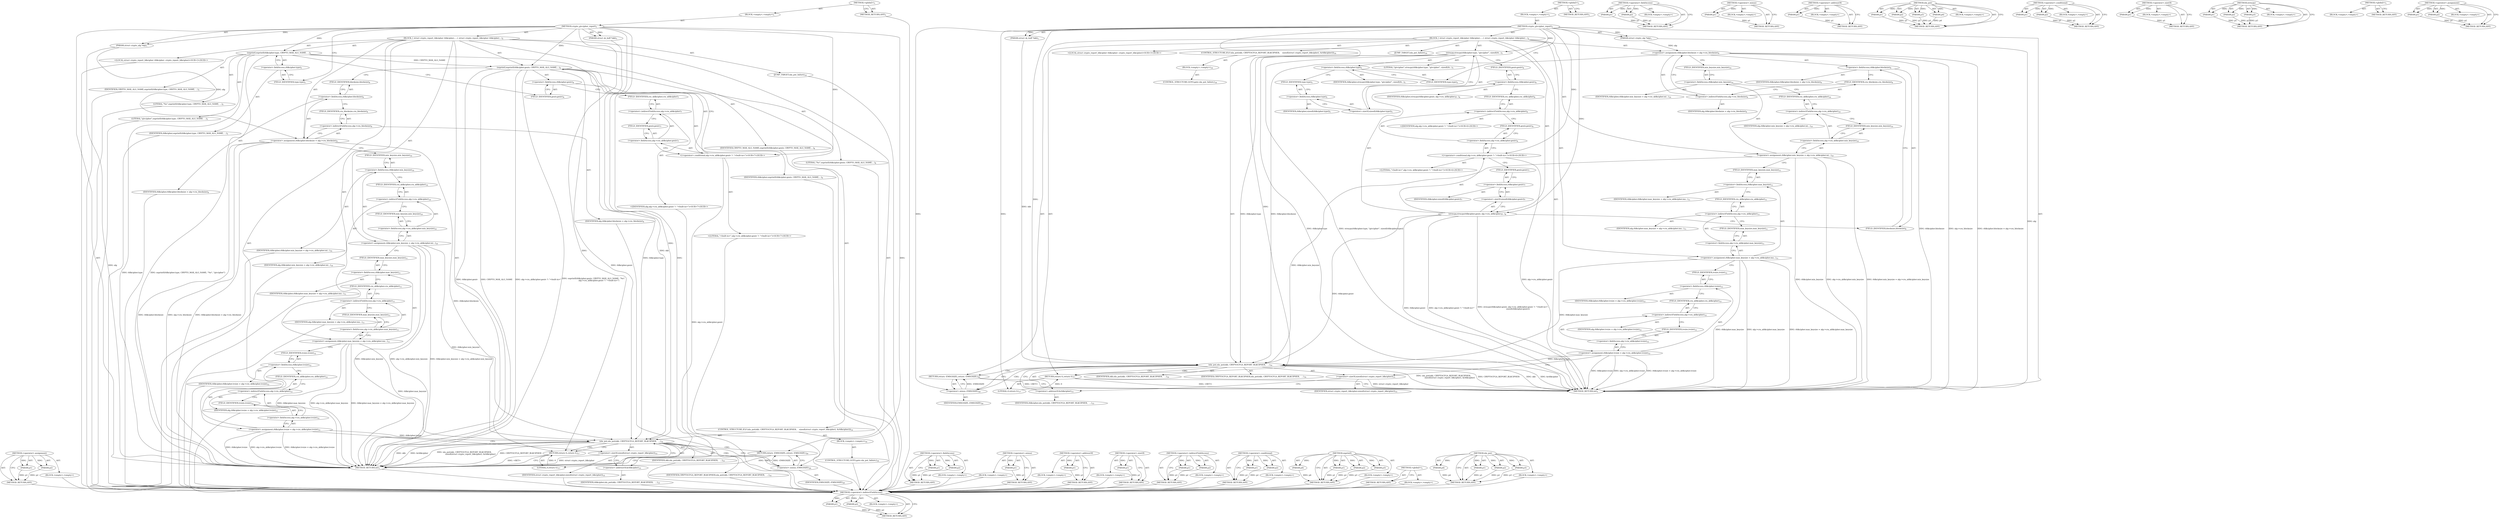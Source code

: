 digraph "&lt;operator&gt;.assignment" {
vulnerable_134 [label=<(METHOD,&lt;operator&gt;.assignment)>];
vulnerable_135 [label=<(PARAM,p1)>];
vulnerable_136 [label=<(PARAM,p2)>];
vulnerable_137 [label=<(BLOCK,&lt;empty&gt;,&lt;empty&gt;)>];
vulnerable_138 [label=<(METHOD_RETURN,ANY)>];
vulnerable_6 [label=<(METHOD,&lt;global&gt;)<SUB>1</SUB>>];
vulnerable_7 [label=<(BLOCK,&lt;empty&gt;,&lt;empty&gt;)<SUB>1</SUB>>];
vulnerable_8 [label=<(METHOD,crypto_givcipher_report)<SUB>1</SUB>>];
vulnerable_9 [label=<(PARAM,struct sk_buff *skb)<SUB>1</SUB>>];
vulnerable_10 [label=<(PARAM,struct crypto_alg *alg)<SUB>1</SUB>>];
vulnerable_11 [label=<(BLOCK,{
 	struct crypto_report_blkcipher rblkcipher;
...,{
 	struct crypto_report_blkcipher rblkcipher;
...)<SUB>2</SUB>>];
vulnerable_12 [label="<(LOCAL,struct crypto_report_blkcipher rblkcipher: crypto_report_blkcipher)<SUB>3</SUB>>"];
vulnerable_13 [label=<(snprintf,snprintf(rblkcipher.type, CRYPTO_MAX_ALG_NAME, ...)<SUB>5</SUB>>];
vulnerable_14 [label=<(&lt;operator&gt;.fieldAccess,rblkcipher.type)<SUB>5</SUB>>];
vulnerable_15 [label=<(IDENTIFIER,rblkcipher,snprintf(rblkcipher.type, CRYPTO_MAX_ALG_NAME, ...)<SUB>5</SUB>>];
vulnerable_16 [label=<(FIELD_IDENTIFIER,type,type)<SUB>5</SUB>>];
vulnerable_17 [label=<(IDENTIFIER,CRYPTO_MAX_ALG_NAME,snprintf(rblkcipher.type, CRYPTO_MAX_ALG_NAME, ...)<SUB>5</SUB>>];
vulnerable_18 [label=<(LITERAL,&quot;%s&quot;,snprintf(rblkcipher.type, CRYPTO_MAX_ALG_NAME, ...)<SUB>5</SUB>>];
vulnerable_19 [label=<(LITERAL,&quot;givcipher&quot;,snprintf(rblkcipher.type, CRYPTO_MAX_ALG_NAME, ...)<SUB>5</SUB>>];
vulnerable_20 [label=<(snprintf,snprintf(rblkcipher.geniv, CRYPTO_MAX_ALG_NAME,...)<SUB>6</SUB>>];
vulnerable_21 [label=<(&lt;operator&gt;.fieldAccess,rblkcipher.geniv)<SUB>6</SUB>>];
vulnerable_22 [label=<(IDENTIFIER,rblkcipher,snprintf(rblkcipher.geniv, CRYPTO_MAX_ALG_NAME,...)<SUB>6</SUB>>];
vulnerable_23 [label=<(FIELD_IDENTIFIER,geniv,geniv)<SUB>6</SUB>>];
vulnerable_24 [label=<(IDENTIFIER,CRYPTO_MAX_ALG_NAME,snprintf(rblkcipher.geniv, CRYPTO_MAX_ALG_NAME,...)<SUB>6</SUB>>];
vulnerable_25 [label=<(LITERAL,&quot;%s&quot;,snprintf(rblkcipher.geniv, CRYPTO_MAX_ALG_NAME,...)<SUB>6</SUB>>];
vulnerable_26 [label="<(&lt;operator&gt;.conditional,alg-&gt;cra_ablkcipher.geniv ?: &quot;&lt;built-in&gt;&quot;)<SUB>7</SUB>>"];
vulnerable_27 [label=<(&lt;operator&gt;.fieldAccess,alg-&gt;cra_ablkcipher.geniv)<SUB>7</SUB>>];
vulnerable_28 [label=<(&lt;operator&gt;.indirectFieldAccess,alg-&gt;cra_ablkcipher)<SUB>7</SUB>>];
vulnerable_29 [label="<(IDENTIFIER,alg,alg-&gt;cra_ablkcipher.geniv ?: &quot;&lt;built-in&gt;&quot;)<SUB>7</SUB>>"];
vulnerable_30 [label=<(FIELD_IDENTIFIER,cra_ablkcipher,cra_ablkcipher)<SUB>7</SUB>>];
vulnerable_31 [label=<(FIELD_IDENTIFIER,geniv,geniv)<SUB>7</SUB>>];
vulnerable_32 [label="<(LITERAL,&quot;&lt;built-in&gt;&quot;,alg-&gt;cra_ablkcipher.geniv ?: &quot;&lt;built-in&gt;&quot;)<SUB>7</SUB>>"];
vulnerable_33 [label=<(&lt;operator&gt;.assignment,rblkcipher.blocksize = alg-&gt;cra_blocksize)<SUB>9</SUB>>];
vulnerable_34 [label=<(&lt;operator&gt;.fieldAccess,rblkcipher.blocksize)<SUB>9</SUB>>];
vulnerable_35 [label=<(IDENTIFIER,rblkcipher,rblkcipher.blocksize = alg-&gt;cra_blocksize)<SUB>9</SUB>>];
vulnerable_36 [label=<(FIELD_IDENTIFIER,blocksize,blocksize)<SUB>9</SUB>>];
vulnerable_37 [label=<(&lt;operator&gt;.indirectFieldAccess,alg-&gt;cra_blocksize)<SUB>9</SUB>>];
vulnerable_38 [label=<(IDENTIFIER,alg,rblkcipher.blocksize = alg-&gt;cra_blocksize)<SUB>9</SUB>>];
vulnerable_39 [label=<(FIELD_IDENTIFIER,cra_blocksize,cra_blocksize)<SUB>9</SUB>>];
vulnerable_40 [label=<(&lt;operator&gt;.assignment,rblkcipher.min_keysize = alg-&gt;cra_ablkcipher.mi...)<SUB>10</SUB>>];
vulnerable_41 [label=<(&lt;operator&gt;.fieldAccess,rblkcipher.min_keysize)<SUB>10</SUB>>];
vulnerable_42 [label=<(IDENTIFIER,rblkcipher,rblkcipher.min_keysize = alg-&gt;cra_ablkcipher.mi...)<SUB>10</SUB>>];
vulnerable_43 [label=<(FIELD_IDENTIFIER,min_keysize,min_keysize)<SUB>10</SUB>>];
vulnerable_44 [label=<(&lt;operator&gt;.fieldAccess,alg-&gt;cra_ablkcipher.min_keysize)<SUB>10</SUB>>];
vulnerable_45 [label=<(&lt;operator&gt;.indirectFieldAccess,alg-&gt;cra_ablkcipher)<SUB>10</SUB>>];
vulnerable_46 [label=<(IDENTIFIER,alg,rblkcipher.min_keysize = alg-&gt;cra_ablkcipher.mi...)<SUB>10</SUB>>];
vulnerable_47 [label=<(FIELD_IDENTIFIER,cra_ablkcipher,cra_ablkcipher)<SUB>10</SUB>>];
vulnerable_48 [label=<(FIELD_IDENTIFIER,min_keysize,min_keysize)<SUB>10</SUB>>];
vulnerable_49 [label=<(&lt;operator&gt;.assignment,rblkcipher.max_keysize = alg-&gt;cra_ablkcipher.ma...)<SUB>11</SUB>>];
vulnerable_50 [label=<(&lt;operator&gt;.fieldAccess,rblkcipher.max_keysize)<SUB>11</SUB>>];
vulnerable_51 [label=<(IDENTIFIER,rblkcipher,rblkcipher.max_keysize = alg-&gt;cra_ablkcipher.ma...)<SUB>11</SUB>>];
vulnerable_52 [label=<(FIELD_IDENTIFIER,max_keysize,max_keysize)<SUB>11</SUB>>];
vulnerable_53 [label=<(&lt;operator&gt;.fieldAccess,alg-&gt;cra_ablkcipher.max_keysize)<SUB>11</SUB>>];
vulnerable_54 [label=<(&lt;operator&gt;.indirectFieldAccess,alg-&gt;cra_ablkcipher)<SUB>11</SUB>>];
vulnerable_55 [label=<(IDENTIFIER,alg,rblkcipher.max_keysize = alg-&gt;cra_ablkcipher.ma...)<SUB>11</SUB>>];
vulnerable_56 [label=<(FIELD_IDENTIFIER,cra_ablkcipher,cra_ablkcipher)<SUB>11</SUB>>];
vulnerable_57 [label=<(FIELD_IDENTIFIER,max_keysize,max_keysize)<SUB>11</SUB>>];
vulnerable_58 [label=<(&lt;operator&gt;.assignment,rblkcipher.ivsize = alg-&gt;cra_ablkcipher.ivsize)<SUB>12</SUB>>];
vulnerable_59 [label=<(&lt;operator&gt;.fieldAccess,rblkcipher.ivsize)<SUB>12</SUB>>];
vulnerable_60 [label=<(IDENTIFIER,rblkcipher,rblkcipher.ivsize = alg-&gt;cra_ablkcipher.ivsize)<SUB>12</SUB>>];
vulnerable_61 [label=<(FIELD_IDENTIFIER,ivsize,ivsize)<SUB>12</SUB>>];
vulnerable_62 [label=<(&lt;operator&gt;.fieldAccess,alg-&gt;cra_ablkcipher.ivsize)<SUB>12</SUB>>];
vulnerable_63 [label=<(&lt;operator&gt;.indirectFieldAccess,alg-&gt;cra_ablkcipher)<SUB>12</SUB>>];
vulnerable_64 [label=<(IDENTIFIER,alg,rblkcipher.ivsize = alg-&gt;cra_ablkcipher.ivsize)<SUB>12</SUB>>];
vulnerable_65 [label=<(FIELD_IDENTIFIER,cra_ablkcipher,cra_ablkcipher)<SUB>12</SUB>>];
vulnerable_66 [label=<(FIELD_IDENTIFIER,ivsize,ivsize)<SUB>12</SUB>>];
vulnerable_67 [label=<(CONTROL_STRUCTURE,IF,if (nla_put(skb, CRYPTOCFGA_REPORT_BLKCIPHER,
		    sizeof(struct crypto_report_blkcipher), &amp;rblkcipher)))<SUB>14</SUB>>];
vulnerable_68 [label=<(nla_put,nla_put(skb, CRYPTOCFGA_REPORT_BLKCIPHER,
		   ...)<SUB>14</SUB>>];
vulnerable_69 [label=<(IDENTIFIER,skb,nla_put(skb, CRYPTOCFGA_REPORT_BLKCIPHER,
		   ...)<SUB>14</SUB>>];
vulnerable_70 [label=<(IDENTIFIER,CRYPTOCFGA_REPORT_BLKCIPHER,nla_put(skb, CRYPTOCFGA_REPORT_BLKCIPHER,
		   ...)<SUB>14</SUB>>];
vulnerable_71 [label=<(&lt;operator&gt;.sizeOf,sizeof(struct crypto_report_blkcipher))<SUB>15</SUB>>];
vulnerable_72 [label=<(IDENTIFIER,struct crypto_report_blkcipher,sizeof(struct crypto_report_blkcipher))<SUB>15</SUB>>];
vulnerable_73 [label=<(&lt;operator&gt;.addressOf,&amp;rblkcipher)<SUB>15</SUB>>];
vulnerable_74 [label=<(IDENTIFIER,rblkcipher,nla_put(skb, CRYPTOCFGA_REPORT_BLKCIPHER,
		   ...)<SUB>15</SUB>>];
vulnerable_75 [label=<(BLOCK,&lt;empty&gt;,&lt;empty&gt;)<SUB>16</SUB>>];
vulnerable_76 [label=<(CONTROL_STRUCTURE,GOTO,goto nla_put_failure;)<SUB>16</SUB>>];
vulnerable_77 [label=<(RETURN,return 0;,return 0;)<SUB>17</SUB>>];
vulnerable_78 [label=<(LITERAL,0,return 0;)<SUB>17</SUB>>];
vulnerable_79 [label=<(JUMP_TARGET,nla_put_failure)<SUB>19</SUB>>];
vulnerable_80 [label=<(RETURN,return -EMSGSIZE;,return -EMSGSIZE;)<SUB>20</SUB>>];
vulnerable_81 [label=<(&lt;operator&gt;.minus,-EMSGSIZE)<SUB>20</SUB>>];
vulnerable_82 [label=<(IDENTIFIER,EMSGSIZE,-EMSGSIZE)<SUB>20</SUB>>];
vulnerable_83 [label=<(METHOD_RETURN,int)<SUB>1</SUB>>];
vulnerable_85 [label=<(METHOD_RETURN,ANY)<SUB>1</SUB>>];
vulnerable_119 [label=<(METHOD,&lt;operator&gt;.fieldAccess)>];
vulnerable_120 [label=<(PARAM,p1)>];
vulnerable_121 [label=<(PARAM,p2)>];
vulnerable_122 [label=<(BLOCK,&lt;empty&gt;,&lt;empty&gt;)>];
vulnerable_123 [label=<(METHOD_RETURN,ANY)>];
vulnerable_154 [label=<(METHOD,&lt;operator&gt;.minus)>];
vulnerable_155 [label=<(PARAM,p1)>];
vulnerable_156 [label=<(BLOCK,&lt;empty&gt;,&lt;empty&gt;)>];
vulnerable_157 [label=<(METHOD_RETURN,ANY)>];
vulnerable_150 [label=<(METHOD,&lt;operator&gt;.addressOf)>];
vulnerable_151 [label=<(PARAM,p1)>];
vulnerable_152 [label=<(BLOCK,&lt;empty&gt;,&lt;empty&gt;)>];
vulnerable_153 [label=<(METHOD_RETURN,ANY)>];
vulnerable_146 [label=<(METHOD,&lt;operator&gt;.sizeOf)>];
vulnerable_147 [label=<(PARAM,p1)>];
vulnerable_148 [label=<(BLOCK,&lt;empty&gt;,&lt;empty&gt;)>];
vulnerable_149 [label=<(METHOD_RETURN,ANY)>];
vulnerable_129 [label=<(METHOD,&lt;operator&gt;.indirectFieldAccess)>];
vulnerable_130 [label=<(PARAM,p1)>];
vulnerable_131 [label=<(PARAM,p2)>];
vulnerable_132 [label=<(BLOCK,&lt;empty&gt;,&lt;empty&gt;)>];
vulnerable_133 [label=<(METHOD_RETURN,ANY)>];
vulnerable_124 [label=<(METHOD,&lt;operator&gt;.conditional)>];
vulnerable_125 [label=<(PARAM,p1)>];
vulnerable_126 [label=<(PARAM,p2)>];
vulnerable_127 [label=<(BLOCK,&lt;empty&gt;,&lt;empty&gt;)>];
vulnerable_128 [label=<(METHOD_RETURN,ANY)>];
vulnerable_112 [label=<(METHOD,snprintf)>];
vulnerable_113 [label=<(PARAM,p1)>];
vulnerable_114 [label=<(PARAM,p2)>];
vulnerable_115 [label=<(PARAM,p3)>];
vulnerable_116 [label=<(PARAM,p4)>];
vulnerable_117 [label=<(BLOCK,&lt;empty&gt;,&lt;empty&gt;)>];
vulnerable_118 [label=<(METHOD_RETURN,ANY)>];
vulnerable_106 [label=<(METHOD,&lt;global&gt;)<SUB>1</SUB>>];
vulnerable_107 [label=<(BLOCK,&lt;empty&gt;,&lt;empty&gt;)>];
vulnerable_108 [label=<(METHOD_RETURN,ANY)>];
vulnerable_139 [label=<(METHOD,nla_put)>];
vulnerable_140 [label=<(PARAM,p1)>];
vulnerable_141 [label=<(PARAM,p2)>];
vulnerable_142 [label=<(PARAM,p3)>];
vulnerable_143 [label=<(PARAM,p4)>];
vulnerable_144 [label=<(BLOCK,&lt;empty&gt;,&lt;empty&gt;)>];
vulnerable_145 [label=<(METHOD_RETURN,ANY)>];
fixed_134 [label=<(METHOD,&lt;operator&gt;.indirectFieldAccess)>];
fixed_135 [label=<(PARAM,p1)>];
fixed_136 [label=<(PARAM,p2)>];
fixed_137 [label=<(BLOCK,&lt;empty&gt;,&lt;empty&gt;)>];
fixed_138 [label=<(METHOD_RETURN,ANY)>];
fixed_6 [label=<(METHOD,&lt;global&gt;)<SUB>1</SUB>>];
fixed_7 [label=<(BLOCK,&lt;empty&gt;,&lt;empty&gt;)<SUB>1</SUB>>];
fixed_8 [label=<(METHOD,crypto_givcipher_report)<SUB>1</SUB>>];
fixed_9 [label=<(PARAM,struct sk_buff *skb)<SUB>1</SUB>>];
fixed_10 [label=<(PARAM,struct crypto_alg *alg)<SUB>1</SUB>>];
fixed_11 [label=<(BLOCK,{
 	struct crypto_report_blkcipher rblkcipher;
...,{
 	struct crypto_report_blkcipher rblkcipher;
...)<SUB>2</SUB>>];
fixed_12 [label="<(LOCAL,struct crypto_report_blkcipher rblkcipher: crypto_report_blkcipher)<SUB>3</SUB>>"];
fixed_13 [label=<(strncpy,strncpy(rblkcipher.type, &quot;givcipher&quot;, sizeof(rb...)<SUB>5</SUB>>];
fixed_14 [label=<(&lt;operator&gt;.fieldAccess,rblkcipher.type)<SUB>5</SUB>>];
fixed_15 [label=<(IDENTIFIER,rblkcipher,strncpy(rblkcipher.type, &quot;givcipher&quot;, sizeof(rb...)<SUB>5</SUB>>];
fixed_16 [label=<(FIELD_IDENTIFIER,type,type)<SUB>5</SUB>>];
fixed_17 [label=<(LITERAL,&quot;givcipher&quot;,strncpy(rblkcipher.type, &quot;givcipher&quot;, sizeof(rb...)<SUB>5</SUB>>];
fixed_18 [label=<(&lt;operator&gt;.sizeOf,sizeof(rblkcipher.type))<SUB>5</SUB>>];
fixed_19 [label=<(&lt;operator&gt;.fieldAccess,rblkcipher.type)<SUB>5</SUB>>];
fixed_20 [label=<(IDENTIFIER,rblkcipher,sizeof(rblkcipher.type))<SUB>5</SUB>>];
fixed_21 [label=<(FIELD_IDENTIFIER,type,type)<SUB>5</SUB>>];
fixed_22 [label=<(strncpy,strncpy(rblkcipher.geniv, alg-&gt;cra_ablkcipher.g...)<SUB>6</SUB>>];
fixed_23 [label=<(&lt;operator&gt;.fieldAccess,rblkcipher.geniv)<SUB>6</SUB>>];
fixed_24 [label=<(IDENTIFIER,rblkcipher,strncpy(rblkcipher.geniv, alg-&gt;cra_ablkcipher.g...)<SUB>6</SUB>>];
fixed_25 [label=<(FIELD_IDENTIFIER,geniv,geniv)<SUB>6</SUB>>];
fixed_26 [label="<(&lt;operator&gt;.conditional,alg-&gt;cra_ablkcipher.geniv ?: &quot;&lt;built-in&gt;&quot;)<SUB>6</SUB>>"];
fixed_27 [label=<(&lt;operator&gt;.fieldAccess,alg-&gt;cra_ablkcipher.geniv)<SUB>6</SUB>>];
fixed_28 [label=<(&lt;operator&gt;.indirectFieldAccess,alg-&gt;cra_ablkcipher)<SUB>6</SUB>>];
fixed_29 [label="<(IDENTIFIER,alg,alg-&gt;cra_ablkcipher.geniv ?: &quot;&lt;built-in&gt;&quot;)<SUB>6</SUB>>"];
fixed_30 [label=<(FIELD_IDENTIFIER,cra_ablkcipher,cra_ablkcipher)<SUB>6</SUB>>];
fixed_31 [label=<(FIELD_IDENTIFIER,geniv,geniv)<SUB>6</SUB>>];
fixed_32 [label="<(LITERAL,&quot;&lt;built-in&gt;&quot;,alg-&gt;cra_ablkcipher.geniv ?: &quot;&lt;built-in&gt;&quot;)<SUB>6</SUB>>"];
fixed_33 [label=<(&lt;operator&gt;.sizeOf,sizeof(rblkcipher.geniv))<SUB>7</SUB>>];
fixed_34 [label=<(&lt;operator&gt;.fieldAccess,rblkcipher.geniv)<SUB>7</SUB>>];
fixed_35 [label=<(IDENTIFIER,rblkcipher,sizeof(rblkcipher.geniv))<SUB>7</SUB>>];
fixed_36 [label=<(FIELD_IDENTIFIER,geniv,geniv)<SUB>7</SUB>>];
fixed_37 [label=<(&lt;operator&gt;.assignment,rblkcipher.blocksize = alg-&gt;cra_blocksize)<SUB>9</SUB>>];
fixed_38 [label=<(&lt;operator&gt;.fieldAccess,rblkcipher.blocksize)<SUB>9</SUB>>];
fixed_39 [label=<(IDENTIFIER,rblkcipher,rblkcipher.blocksize = alg-&gt;cra_blocksize)<SUB>9</SUB>>];
fixed_40 [label=<(FIELD_IDENTIFIER,blocksize,blocksize)<SUB>9</SUB>>];
fixed_41 [label=<(&lt;operator&gt;.indirectFieldAccess,alg-&gt;cra_blocksize)<SUB>9</SUB>>];
fixed_42 [label=<(IDENTIFIER,alg,rblkcipher.blocksize = alg-&gt;cra_blocksize)<SUB>9</SUB>>];
fixed_43 [label=<(FIELD_IDENTIFIER,cra_blocksize,cra_blocksize)<SUB>9</SUB>>];
fixed_44 [label=<(&lt;operator&gt;.assignment,rblkcipher.min_keysize = alg-&gt;cra_ablkcipher.mi...)<SUB>10</SUB>>];
fixed_45 [label=<(&lt;operator&gt;.fieldAccess,rblkcipher.min_keysize)<SUB>10</SUB>>];
fixed_46 [label=<(IDENTIFIER,rblkcipher,rblkcipher.min_keysize = alg-&gt;cra_ablkcipher.mi...)<SUB>10</SUB>>];
fixed_47 [label=<(FIELD_IDENTIFIER,min_keysize,min_keysize)<SUB>10</SUB>>];
fixed_48 [label=<(&lt;operator&gt;.fieldAccess,alg-&gt;cra_ablkcipher.min_keysize)<SUB>10</SUB>>];
fixed_49 [label=<(&lt;operator&gt;.indirectFieldAccess,alg-&gt;cra_ablkcipher)<SUB>10</SUB>>];
fixed_50 [label=<(IDENTIFIER,alg,rblkcipher.min_keysize = alg-&gt;cra_ablkcipher.mi...)<SUB>10</SUB>>];
fixed_51 [label=<(FIELD_IDENTIFIER,cra_ablkcipher,cra_ablkcipher)<SUB>10</SUB>>];
fixed_52 [label=<(FIELD_IDENTIFIER,min_keysize,min_keysize)<SUB>10</SUB>>];
fixed_53 [label=<(&lt;operator&gt;.assignment,rblkcipher.max_keysize = alg-&gt;cra_ablkcipher.ma...)<SUB>11</SUB>>];
fixed_54 [label=<(&lt;operator&gt;.fieldAccess,rblkcipher.max_keysize)<SUB>11</SUB>>];
fixed_55 [label=<(IDENTIFIER,rblkcipher,rblkcipher.max_keysize = alg-&gt;cra_ablkcipher.ma...)<SUB>11</SUB>>];
fixed_56 [label=<(FIELD_IDENTIFIER,max_keysize,max_keysize)<SUB>11</SUB>>];
fixed_57 [label=<(&lt;operator&gt;.fieldAccess,alg-&gt;cra_ablkcipher.max_keysize)<SUB>11</SUB>>];
fixed_58 [label=<(&lt;operator&gt;.indirectFieldAccess,alg-&gt;cra_ablkcipher)<SUB>11</SUB>>];
fixed_59 [label=<(IDENTIFIER,alg,rblkcipher.max_keysize = alg-&gt;cra_ablkcipher.ma...)<SUB>11</SUB>>];
fixed_60 [label=<(FIELD_IDENTIFIER,cra_ablkcipher,cra_ablkcipher)<SUB>11</SUB>>];
fixed_61 [label=<(FIELD_IDENTIFIER,max_keysize,max_keysize)<SUB>11</SUB>>];
fixed_62 [label=<(&lt;operator&gt;.assignment,rblkcipher.ivsize = alg-&gt;cra_ablkcipher.ivsize)<SUB>12</SUB>>];
fixed_63 [label=<(&lt;operator&gt;.fieldAccess,rblkcipher.ivsize)<SUB>12</SUB>>];
fixed_64 [label=<(IDENTIFIER,rblkcipher,rblkcipher.ivsize = alg-&gt;cra_ablkcipher.ivsize)<SUB>12</SUB>>];
fixed_65 [label=<(FIELD_IDENTIFIER,ivsize,ivsize)<SUB>12</SUB>>];
fixed_66 [label=<(&lt;operator&gt;.fieldAccess,alg-&gt;cra_ablkcipher.ivsize)<SUB>12</SUB>>];
fixed_67 [label=<(&lt;operator&gt;.indirectFieldAccess,alg-&gt;cra_ablkcipher)<SUB>12</SUB>>];
fixed_68 [label=<(IDENTIFIER,alg,rblkcipher.ivsize = alg-&gt;cra_ablkcipher.ivsize)<SUB>12</SUB>>];
fixed_69 [label=<(FIELD_IDENTIFIER,cra_ablkcipher,cra_ablkcipher)<SUB>12</SUB>>];
fixed_70 [label=<(FIELD_IDENTIFIER,ivsize,ivsize)<SUB>12</SUB>>];
fixed_71 [label=<(CONTROL_STRUCTURE,IF,if (nla_put(skb, CRYPTOCFGA_REPORT_BLKCIPHER,
		    sizeof(struct crypto_report_blkcipher), &amp;rblkcipher)))<SUB>14</SUB>>];
fixed_72 [label=<(nla_put,nla_put(skb, CRYPTOCFGA_REPORT_BLKCIPHER,
		   ...)<SUB>14</SUB>>];
fixed_73 [label=<(IDENTIFIER,skb,nla_put(skb, CRYPTOCFGA_REPORT_BLKCIPHER,
		   ...)<SUB>14</SUB>>];
fixed_74 [label=<(IDENTIFIER,CRYPTOCFGA_REPORT_BLKCIPHER,nla_put(skb, CRYPTOCFGA_REPORT_BLKCIPHER,
		   ...)<SUB>14</SUB>>];
fixed_75 [label=<(&lt;operator&gt;.sizeOf,sizeof(struct crypto_report_blkcipher))<SUB>15</SUB>>];
fixed_76 [label=<(IDENTIFIER,struct crypto_report_blkcipher,sizeof(struct crypto_report_blkcipher))<SUB>15</SUB>>];
fixed_77 [label=<(&lt;operator&gt;.addressOf,&amp;rblkcipher)<SUB>15</SUB>>];
fixed_78 [label=<(IDENTIFIER,rblkcipher,nla_put(skb, CRYPTOCFGA_REPORT_BLKCIPHER,
		   ...)<SUB>15</SUB>>];
fixed_79 [label=<(BLOCK,&lt;empty&gt;,&lt;empty&gt;)<SUB>16</SUB>>];
fixed_80 [label=<(CONTROL_STRUCTURE,GOTO,goto nla_put_failure;)<SUB>16</SUB>>];
fixed_81 [label=<(RETURN,return 0;,return 0;)<SUB>17</SUB>>];
fixed_82 [label=<(LITERAL,0,return 0;)<SUB>17</SUB>>];
fixed_83 [label=<(JUMP_TARGET,nla_put_failure)<SUB>19</SUB>>];
fixed_84 [label=<(RETURN,return -EMSGSIZE;,return -EMSGSIZE;)<SUB>20</SUB>>];
fixed_85 [label=<(&lt;operator&gt;.minus,-EMSGSIZE)<SUB>20</SUB>>];
fixed_86 [label=<(IDENTIFIER,EMSGSIZE,-EMSGSIZE)<SUB>20</SUB>>];
fixed_87 [label=<(METHOD_RETURN,int)<SUB>1</SUB>>];
fixed_89 [label=<(METHOD_RETURN,ANY)<SUB>1</SUB>>];
fixed_120 [label=<(METHOD,&lt;operator&gt;.fieldAccess)>];
fixed_121 [label=<(PARAM,p1)>];
fixed_122 [label=<(PARAM,p2)>];
fixed_123 [label=<(BLOCK,&lt;empty&gt;,&lt;empty&gt;)>];
fixed_124 [label=<(METHOD_RETURN,ANY)>];
fixed_155 [label=<(METHOD,&lt;operator&gt;.minus)>];
fixed_156 [label=<(PARAM,p1)>];
fixed_157 [label=<(BLOCK,&lt;empty&gt;,&lt;empty&gt;)>];
fixed_158 [label=<(METHOD_RETURN,ANY)>];
fixed_151 [label=<(METHOD,&lt;operator&gt;.addressOf)>];
fixed_152 [label=<(PARAM,p1)>];
fixed_153 [label=<(BLOCK,&lt;empty&gt;,&lt;empty&gt;)>];
fixed_154 [label=<(METHOD_RETURN,ANY)>];
fixed_144 [label=<(METHOD,nla_put)>];
fixed_145 [label=<(PARAM,p1)>];
fixed_146 [label=<(PARAM,p2)>];
fixed_147 [label=<(PARAM,p3)>];
fixed_148 [label=<(PARAM,p4)>];
fixed_149 [label=<(BLOCK,&lt;empty&gt;,&lt;empty&gt;)>];
fixed_150 [label=<(METHOD_RETURN,ANY)>];
fixed_129 [label=<(METHOD,&lt;operator&gt;.conditional)>];
fixed_130 [label=<(PARAM,p1)>];
fixed_131 [label=<(PARAM,p2)>];
fixed_132 [label=<(BLOCK,&lt;empty&gt;,&lt;empty&gt;)>];
fixed_133 [label=<(METHOD_RETURN,ANY)>];
fixed_125 [label=<(METHOD,&lt;operator&gt;.sizeOf)>];
fixed_126 [label=<(PARAM,p1)>];
fixed_127 [label=<(BLOCK,&lt;empty&gt;,&lt;empty&gt;)>];
fixed_128 [label=<(METHOD_RETURN,ANY)>];
fixed_114 [label=<(METHOD,strncpy)>];
fixed_115 [label=<(PARAM,p1)>];
fixed_116 [label=<(PARAM,p2)>];
fixed_117 [label=<(PARAM,p3)>];
fixed_118 [label=<(BLOCK,&lt;empty&gt;,&lt;empty&gt;)>];
fixed_119 [label=<(METHOD_RETURN,ANY)>];
fixed_108 [label=<(METHOD,&lt;global&gt;)<SUB>1</SUB>>];
fixed_109 [label=<(BLOCK,&lt;empty&gt;,&lt;empty&gt;)>];
fixed_110 [label=<(METHOD_RETURN,ANY)>];
fixed_139 [label=<(METHOD,&lt;operator&gt;.assignment)>];
fixed_140 [label=<(PARAM,p1)>];
fixed_141 [label=<(PARAM,p2)>];
fixed_142 [label=<(BLOCK,&lt;empty&gt;,&lt;empty&gt;)>];
fixed_143 [label=<(METHOD_RETURN,ANY)>];
vulnerable_134 -> vulnerable_135  [key=0, label="AST: "];
vulnerable_134 -> vulnerable_135  [key=1, label="DDG: "];
vulnerable_134 -> vulnerable_137  [key=0, label="AST: "];
vulnerable_134 -> vulnerable_136  [key=0, label="AST: "];
vulnerable_134 -> vulnerable_136  [key=1, label="DDG: "];
vulnerable_134 -> vulnerable_138  [key=0, label="AST: "];
vulnerable_134 -> vulnerable_138  [key=1, label="CFG: "];
vulnerable_135 -> vulnerable_138  [key=0, label="DDG: p1"];
vulnerable_136 -> vulnerable_138  [key=0, label="DDG: p2"];
vulnerable_137 -> fixed_134  [key=0];
vulnerable_138 -> fixed_134  [key=0];
vulnerable_6 -> vulnerable_7  [key=0, label="AST: "];
vulnerable_6 -> vulnerable_85  [key=0, label="AST: "];
vulnerable_6 -> vulnerable_85  [key=1, label="CFG: "];
vulnerable_7 -> vulnerable_8  [key=0, label="AST: "];
vulnerable_8 -> vulnerable_9  [key=0, label="AST: "];
vulnerable_8 -> vulnerable_9  [key=1, label="DDG: "];
vulnerable_8 -> vulnerable_10  [key=0, label="AST: "];
vulnerable_8 -> vulnerable_10  [key=1, label="DDG: "];
vulnerable_8 -> vulnerable_11  [key=0, label="AST: "];
vulnerable_8 -> vulnerable_83  [key=0, label="AST: "];
vulnerable_8 -> vulnerable_16  [key=0, label="CFG: "];
vulnerable_8 -> vulnerable_77  [key=0, label="DDG: "];
vulnerable_8 -> vulnerable_13  [key=0, label="DDG: "];
vulnerable_8 -> vulnerable_20  [key=0, label="DDG: "];
vulnerable_8 -> vulnerable_78  [key=0, label="DDG: "];
vulnerable_8 -> vulnerable_26  [key=0, label="DDG: "];
vulnerable_8 -> vulnerable_68  [key=0, label="DDG: "];
vulnerable_8 -> vulnerable_81  [key=0, label="DDG: "];
vulnerable_9 -> vulnerable_68  [key=0, label="DDG: skb"];
vulnerable_10 -> vulnerable_83  [key=0, label="DDG: alg"];
vulnerable_10 -> vulnerable_33  [key=0, label="DDG: alg"];
vulnerable_11 -> vulnerable_12  [key=0, label="AST: "];
vulnerable_11 -> vulnerable_13  [key=0, label="AST: "];
vulnerable_11 -> vulnerable_20  [key=0, label="AST: "];
vulnerable_11 -> vulnerable_33  [key=0, label="AST: "];
vulnerable_11 -> vulnerable_40  [key=0, label="AST: "];
vulnerable_11 -> vulnerable_49  [key=0, label="AST: "];
vulnerable_11 -> vulnerable_58  [key=0, label="AST: "];
vulnerable_11 -> vulnerable_67  [key=0, label="AST: "];
vulnerable_11 -> vulnerable_77  [key=0, label="AST: "];
vulnerable_11 -> vulnerable_79  [key=0, label="AST: "];
vulnerable_11 -> vulnerable_80  [key=0, label="AST: "];
vulnerable_12 -> fixed_134  [key=0];
vulnerable_13 -> vulnerable_14  [key=0, label="AST: "];
vulnerable_13 -> vulnerable_17  [key=0, label="AST: "];
vulnerable_13 -> vulnerable_18  [key=0, label="AST: "];
vulnerable_13 -> vulnerable_19  [key=0, label="AST: "];
vulnerable_13 -> vulnerable_23  [key=0, label="CFG: "];
vulnerable_13 -> vulnerable_83  [key=0, label="DDG: rblkcipher.type"];
vulnerable_13 -> vulnerable_83  [key=1, label="DDG: snprintf(rblkcipher.type, CRYPTO_MAX_ALG_NAME, &quot;%s&quot;, &quot;givcipher&quot;)"];
vulnerable_13 -> vulnerable_20  [key=0, label="DDG: CRYPTO_MAX_ALG_NAME"];
vulnerable_13 -> vulnerable_68  [key=0, label="DDG: rblkcipher.type"];
vulnerable_14 -> vulnerable_15  [key=0, label="AST: "];
vulnerable_14 -> vulnerable_16  [key=0, label="AST: "];
vulnerable_14 -> vulnerable_13  [key=0, label="CFG: "];
vulnerable_15 -> fixed_134  [key=0];
vulnerable_16 -> vulnerable_14  [key=0, label="CFG: "];
vulnerable_17 -> fixed_134  [key=0];
vulnerable_18 -> fixed_134  [key=0];
vulnerable_19 -> fixed_134  [key=0];
vulnerable_20 -> vulnerable_21  [key=0, label="AST: "];
vulnerable_20 -> vulnerable_24  [key=0, label="AST: "];
vulnerable_20 -> vulnerable_25  [key=0, label="AST: "];
vulnerable_20 -> vulnerable_26  [key=0, label="AST: "];
vulnerable_20 -> vulnerable_36  [key=0, label="CFG: "];
vulnerable_20 -> vulnerable_83  [key=0, label="DDG: rblkcipher.geniv"];
vulnerable_20 -> vulnerable_83  [key=1, label="DDG: CRYPTO_MAX_ALG_NAME"];
vulnerable_20 -> vulnerable_83  [key=2, label="DDG: alg-&gt;cra_ablkcipher.geniv ?: &quot;&lt;built-in&gt;&quot;"];
vulnerable_20 -> vulnerable_83  [key=3, label="DDG: snprintf(rblkcipher.geniv, CRYPTO_MAX_ALG_NAME, &quot;%s&quot;,
		 alg-&gt;cra_ablkcipher.geniv ?: &quot;&lt;built-in&gt;&quot;)"];
vulnerable_20 -> vulnerable_68  [key=0, label="DDG: rblkcipher.geniv"];
vulnerable_21 -> vulnerable_22  [key=0, label="AST: "];
vulnerable_21 -> vulnerable_23  [key=0, label="AST: "];
vulnerable_21 -> vulnerable_30  [key=0, label="CFG: "];
vulnerable_22 -> fixed_134  [key=0];
vulnerable_23 -> vulnerable_21  [key=0, label="CFG: "];
vulnerable_24 -> fixed_134  [key=0];
vulnerable_25 -> fixed_134  [key=0];
vulnerable_26 -> vulnerable_27  [key=0, label="AST: "];
vulnerable_26 -> vulnerable_32  [key=0, label="AST: "];
vulnerable_26 -> vulnerable_20  [key=0, label="CFG: "];
vulnerable_26 -> vulnerable_83  [key=0, label="DDG: alg-&gt;cra_ablkcipher.geniv"];
vulnerable_27 -> vulnerable_28  [key=0, label="AST: "];
vulnerable_27 -> vulnerable_31  [key=0, label="AST: "];
vulnerable_27 -> vulnerable_26  [key=0, label="CFG: "];
vulnerable_28 -> vulnerable_29  [key=0, label="AST: "];
vulnerable_28 -> vulnerable_30  [key=0, label="AST: "];
vulnerable_28 -> vulnerable_31  [key=0, label="CFG: "];
vulnerable_29 -> fixed_134  [key=0];
vulnerable_30 -> vulnerable_28  [key=0, label="CFG: "];
vulnerable_31 -> vulnerable_27  [key=0, label="CFG: "];
vulnerable_32 -> fixed_134  [key=0];
vulnerable_33 -> vulnerable_34  [key=0, label="AST: "];
vulnerable_33 -> vulnerable_37  [key=0, label="AST: "];
vulnerable_33 -> vulnerable_43  [key=0, label="CFG: "];
vulnerable_33 -> vulnerable_83  [key=0, label="DDG: rblkcipher.blocksize"];
vulnerable_33 -> vulnerable_83  [key=1, label="DDG: alg-&gt;cra_blocksize"];
vulnerable_33 -> vulnerable_83  [key=2, label="DDG: rblkcipher.blocksize = alg-&gt;cra_blocksize"];
vulnerable_33 -> vulnerable_68  [key=0, label="DDG: rblkcipher.blocksize"];
vulnerable_34 -> vulnerable_35  [key=0, label="AST: "];
vulnerable_34 -> vulnerable_36  [key=0, label="AST: "];
vulnerable_34 -> vulnerable_39  [key=0, label="CFG: "];
vulnerable_35 -> fixed_134  [key=0];
vulnerable_36 -> vulnerable_34  [key=0, label="CFG: "];
vulnerable_37 -> vulnerable_38  [key=0, label="AST: "];
vulnerable_37 -> vulnerable_39  [key=0, label="AST: "];
vulnerable_37 -> vulnerable_33  [key=0, label="CFG: "];
vulnerable_38 -> fixed_134  [key=0];
vulnerable_39 -> vulnerable_37  [key=0, label="CFG: "];
vulnerable_40 -> vulnerable_41  [key=0, label="AST: "];
vulnerable_40 -> vulnerable_44  [key=0, label="AST: "];
vulnerable_40 -> vulnerable_52  [key=0, label="CFG: "];
vulnerable_40 -> vulnerable_83  [key=0, label="DDG: rblkcipher.min_keysize"];
vulnerable_40 -> vulnerable_83  [key=1, label="DDG: alg-&gt;cra_ablkcipher.min_keysize"];
vulnerable_40 -> vulnerable_83  [key=2, label="DDG: rblkcipher.min_keysize = alg-&gt;cra_ablkcipher.min_keysize"];
vulnerable_40 -> vulnerable_68  [key=0, label="DDG: rblkcipher.min_keysize"];
vulnerable_41 -> vulnerable_42  [key=0, label="AST: "];
vulnerable_41 -> vulnerable_43  [key=0, label="AST: "];
vulnerable_41 -> vulnerable_47  [key=0, label="CFG: "];
vulnerable_42 -> fixed_134  [key=0];
vulnerable_43 -> vulnerable_41  [key=0, label="CFG: "];
vulnerable_44 -> vulnerable_45  [key=0, label="AST: "];
vulnerable_44 -> vulnerable_48  [key=0, label="AST: "];
vulnerable_44 -> vulnerable_40  [key=0, label="CFG: "];
vulnerable_45 -> vulnerable_46  [key=0, label="AST: "];
vulnerable_45 -> vulnerable_47  [key=0, label="AST: "];
vulnerable_45 -> vulnerable_48  [key=0, label="CFG: "];
vulnerable_46 -> fixed_134  [key=0];
vulnerable_47 -> vulnerable_45  [key=0, label="CFG: "];
vulnerable_48 -> vulnerable_44  [key=0, label="CFG: "];
vulnerable_49 -> vulnerable_50  [key=0, label="AST: "];
vulnerable_49 -> vulnerable_53  [key=0, label="AST: "];
vulnerable_49 -> vulnerable_61  [key=0, label="CFG: "];
vulnerable_49 -> vulnerable_83  [key=0, label="DDG: rblkcipher.max_keysize"];
vulnerable_49 -> vulnerable_83  [key=1, label="DDG: alg-&gt;cra_ablkcipher.max_keysize"];
vulnerable_49 -> vulnerable_83  [key=2, label="DDG: rblkcipher.max_keysize = alg-&gt;cra_ablkcipher.max_keysize"];
vulnerable_49 -> vulnerable_68  [key=0, label="DDG: rblkcipher.max_keysize"];
vulnerable_50 -> vulnerable_51  [key=0, label="AST: "];
vulnerable_50 -> vulnerable_52  [key=0, label="AST: "];
vulnerable_50 -> vulnerable_56  [key=0, label="CFG: "];
vulnerable_51 -> fixed_134  [key=0];
vulnerable_52 -> vulnerable_50  [key=0, label="CFG: "];
vulnerable_53 -> vulnerable_54  [key=0, label="AST: "];
vulnerable_53 -> vulnerable_57  [key=0, label="AST: "];
vulnerable_53 -> vulnerable_49  [key=0, label="CFG: "];
vulnerable_54 -> vulnerable_55  [key=0, label="AST: "];
vulnerable_54 -> vulnerable_56  [key=0, label="AST: "];
vulnerable_54 -> vulnerable_57  [key=0, label="CFG: "];
vulnerable_55 -> fixed_134  [key=0];
vulnerable_56 -> vulnerable_54  [key=0, label="CFG: "];
vulnerable_57 -> vulnerable_53  [key=0, label="CFG: "];
vulnerable_58 -> vulnerable_59  [key=0, label="AST: "];
vulnerable_58 -> vulnerable_62  [key=0, label="AST: "];
vulnerable_58 -> vulnerable_71  [key=0, label="CFG: "];
vulnerable_58 -> vulnerable_83  [key=0, label="DDG: rblkcipher.ivsize"];
vulnerable_58 -> vulnerable_83  [key=1, label="DDG: alg-&gt;cra_ablkcipher.ivsize"];
vulnerable_58 -> vulnerable_83  [key=2, label="DDG: rblkcipher.ivsize = alg-&gt;cra_ablkcipher.ivsize"];
vulnerable_58 -> vulnerable_68  [key=0, label="DDG: rblkcipher.ivsize"];
vulnerable_59 -> vulnerable_60  [key=0, label="AST: "];
vulnerable_59 -> vulnerable_61  [key=0, label="AST: "];
vulnerable_59 -> vulnerable_65  [key=0, label="CFG: "];
vulnerable_60 -> fixed_134  [key=0];
vulnerable_61 -> vulnerable_59  [key=0, label="CFG: "];
vulnerable_62 -> vulnerable_63  [key=0, label="AST: "];
vulnerable_62 -> vulnerable_66  [key=0, label="AST: "];
vulnerable_62 -> vulnerable_58  [key=0, label="CFG: "];
vulnerable_63 -> vulnerable_64  [key=0, label="AST: "];
vulnerable_63 -> vulnerable_65  [key=0, label="AST: "];
vulnerable_63 -> vulnerable_66  [key=0, label="CFG: "];
vulnerable_64 -> fixed_134  [key=0];
vulnerable_65 -> vulnerable_63  [key=0, label="CFG: "];
vulnerable_66 -> vulnerable_62  [key=0, label="CFG: "];
vulnerable_67 -> vulnerable_68  [key=0, label="AST: "];
vulnerable_67 -> vulnerable_75  [key=0, label="AST: "];
vulnerable_68 -> vulnerable_69  [key=0, label="AST: "];
vulnerable_68 -> vulnerable_70  [key=0, label="AST: "];
vulnerable_68 -> vulnerable_71  [key=0, label="AST: "];
vulnerable_68 -> vulnerable_73  [key=0, label="AST: "];
vulnerable_68 -> vulnerable_81  [key=0, label="CFG: "];
vulnerable_68 -> vulnerable_81  [key=1, label="CDG: "];
vulnerable_68 -> vulnerable_77  [key=0, label="CFG: "];
vulnerable_68 -> vulnerable_77  [key=1, label="CDG: "];
vulnerable_68 -> vulnerable_83  [key=0, label="DDG: skb"];
vulnerable_68 -> vulnerable_83  [key=1, label="DDG: &amp;rblkcipher"];
vulnerable_68 -> vulnerable_83  [key=2, label="DDG: nla_put(skb, CRYPTOCFGA_REPORT_BLKCIPHER,
		    sizeof(struct crypto_report_blkcipher), &amp;rblkcipher)"];
vulnerable_68 -> vulnerable_83  [key=3, label="DDG: CRYPTOCFGA_REPORT_BLKCIPHER"];
vulnerable_68 -> vulnerable_80  [key=0, label="CDG: "];
vulnerable_69 -> fixed_134  [key=0];
vulnerable_70 -> fixed_134  [key=0];
vulnerable_71 -> vulnerable_72  [key=0, label="AST: "];
vulnerable_71 -> vulnerable_73  [key=0, label="CFG: "];
vulnerable_71 -> vulnerable_83  [key=0, label="DDG: struct crypto_report_blkcipher"];
vulnerable_72 -> fixed_134  [key=0];
vulnerable_73 -> vulnerable_74  [key=0, label="AST: "];
vulnerable_73 -> vulnerable_68  [key=0, label="CFG: "];
vulnerable_74 -> fixed_134  [key=0];
vulnerable_75 -> vulnerable_76  [key=0, label="AST: "];
vulnerable_76 -> fixed_134  [key=0];
vulnerable_77 -> vulnerable_78  [key=0, label="AST: "];
vulnerable_77 -> vulnerable_83  [key=0, label="CFG: "];
vulnerable_77 -> vulnerable_83  [key=1, label="DDG: &lt;RET&gt;"];
vulnerable_78 -> vulnerable_77  [key=0, label="DDG: 0"];
vulnerable_79 -> fixed_134  [key=0];
vulnerable_80 -> vulnerable_81  [key=0, label="AST: "];
vulnerable_80 -> vulnerable_83  [key=0, label="CFG: "];
vulnerable_80 -> vulnerable_83  [key=1, label="DDG: &lt;RET&gt;"];
vulnerable_81 -> vulnerable_82  [key=0, label="AST: "];
vulnerable_81 -> vulnerable_80  [key=0, label="CFG: "];
vulnerable_81 -> vulnerable_80  [key=1, label="DDG: -EMSGSIZE"];
vulnerable_82 -> fixed_134  [key=0];
vulnerable_83 -> fixed_134  [key=0];
vulnerable_85 -> fixed_134  [key=0];
vulnerable_119 -> vulnerable_120  [key=0, label="AST: "];
vulnerable_119 -> vulnerable_120  [key=1, label="DDG: "];
vulnerable_119 -> vulnerable_122  [key=0, label="AST: "];
vulnerable_119 -> vulnerable_121  [key=0, label="AST: "];
vulnerable_119 -> vulnerable_121  [key=1, label="DDG: "];
vulnerable_119 -> vulnerable_123  [key=0, label="AST: "];
vulnerable_119 -> vulnerable_123  [key=1, label="CFG: "];
vulnerable_120 -> vulnerable_123  [key=0, label="DDG: p1"];
vulnerable_121 -> vulnerable_123  [key=0, label="DDG: p2"];
vulnerable_122 -> fixed_134  [key=0];
vulnerable_123 -> fixed_134  [key=0];
vulnerable_154 -> vulnerable_155  [key=0, label="AST: "];
vulnerable_154 -> vulnerable_155  [key=1, label="DDG: "];
vulnerable_154 -> vulnerable_156  [key=0, label="AST: "];
vulnerable_154 -> vulnerable_157  [key=0, label="AST: "];
vulnerable_154 -> vulnerable_157  [key=1, label="CFG: "];
vulnerable_155 -> vulnerable_157  [key=0, label="DDG: p1"];
vulnerable_156 -> fixed_134  [key=0];
vulnerable_157 -> fixed_134  [key=0];
vulnerable_150 -> vulnerable_151  [key=0, label="AST: "];
vulnerable_150 -> vulnerable_151  [key=1, label="DDG: "];
vulnerable_150 -> vulnerable_152  [key=0, label="AST: "];
vulnerable_150 -> vulnerable_153  [key=0, label="AST: "];
vulnerable_150 -> vulnerable_153  [key=1, label="CFG: "];
vulnerable_151 -> vulnerable_153  [key=0, label="DDG: p1"];
vulnerable_152 -> fixed_134  [key=0];
vulnerable_153 -> fixed_134  [key=0];
vulnerable_146 -> vulnerable_147  [key=0, label="AST: "];
vulnerable_146 -> vulnerable_147  [key=1, label="DDG: "];
vulnerable_146 -> vulnerable_148  [key=0, label="AST: "];
vulnerable_146 -> vulnerable_149  [key=0, label="AST: "];
vulnerable_146 -> vulnerable_149  [key=1, label="CFG: "];
vulnerable_147 -> vulnerable_149  [key=0, label="DDG: p1"];
vulnerable_148 -> fixed_134  [key=0];
vulnerable_149 -> fixed_134  [key=0];
vulnerable_129 -> vulnerable_130  [key=0, label="AST: "];
vulnerable_129 -> vulnerable_130  [key=1, label="DDG: "];
vulnerable_129 -> vulnerable_132  [key=0, label="AST: "];
vulnerable_129 -> vulnerable_131  [key=0, label="AST: "];
vulnerable_129 -> vulnerable_131  [key=1, label="DDG: "];
vulnerable_129 -> vulnerable_133  [key=0, label="AST: "];
vulnerable_129 -> vulnerable_133  [key=1, label="CFG: "];
vulnerable_130 -> vulnerable_133  [key=0, label="DDG: p1"];
vulnerable_131 -> vulnerable_133  [key=0, label="DDG: p2"];
vulnerable_132 -> fixed_134  [key=0];
vulnerable_133 -> fixed_134  [key=0];
vulnerable_124 -> vulnerable_125  [key=0, label="AST: "];
vulnerable_124 -> vulnerable_125  [key=1, label="DDG: "];
vulnerable_124 -> vulnerable_127  [key=0, label="AST: "];
vulnerable_124 -> vulnerable_126  [key=0, label="AST: "];
vulnerable_124 -> vulnerable_126  [key=1, label="DDG: "];
vulnerable_124 -> vulnerable_128  [key=0, label="AST: "];
vulnerable_124 -> vulnerable_128  [key=1, label="CFG: "];
vulnerable_125 -> vulnerable_128  [key=0, label="DDG: p1"];
vulnerable_126 -> vulnerable_128  [key=0, label="DDG: p2"];
vulnerable_127 -> fixed_134  [key=0];
vulnerable_128 -> fixed_134  [key=0];
vulnerable_112 -> vulnerable_113  [key=0, label="AST: "];
vulnerable_112 -> vulnerable_113  [key=1, label="DDG: "];
vulnerable_112 -> vulnerable_117  [key=0, label="AST: "];
vulnerable_112 -> vulnerable_114  [key=0, label="AST: "];
vulnerable_112 -> vulnerable_114  [key=1, label="DDG: "];
vulnerable_112 -> vulnerable_118  [key=0, label="AST: "];
vulnerable_112 -> vulnerable_118  [key=1, label="CFG: "];
vulnerable_112 -> vulnerable_115  [key=0, label="AST: "];
vulnerable_112 -> vulnerable_115  [key=1, label="DDG: "];
vulnerable_112 -> vulnerable_116  [key=0, label="AST: "];
vulnerable_112 -> vulnerable_116  [key=1, label="DDG: "];
vulnerable_113 -> vulnerable_118  [key=0, label="DDG: p1"];
vulnerable_114 -> vulnerable_118  [key=0, label="DDG: p2"];
vulnerable_115 -> vulnerable_118  [key=0, label="DDG: p3"];
vulnerable_116 -> vulnerable_118  [key=0, label="DDG: p4"];
vulnerable_117 -> fixed_134  [key=0];
vulnerable_118 -> fixed_134  [key=0];
vulnerable_106 -> vulnerable_107  [key=0, label="AST: "];
vulnerable_106 -> vulnerable_108  [key=0, label="AST: "];
vulnerable_106 -> vulnerable_108  [key=1, label="CFG: "];
vulnerable_107 -> fixed_134  [key=0];
vulnerable_108 -> fixed_134  [key=0];
vulnerable_139 -> vulnerable_140  [key=0, label="AST: "];
vulnerable_139 -> vulnerable_140  [key=1, label="DDG: "];
vulnerable_139 -> vulnerable_144  [key=0, label="AST: "];
vulnerable_139 -> vulnerable_141  [key=0, label="AST: "];
vulnerable_139 -> vulnerable_141  [key=1, label="DDG: "];
vulnerable_139 -> vulnerable_145  [key=0, label="AST: "];
vulnerable_139 -> vulnerable_145  [key=1, label="CFG: "];
vulnerable_139 -> vulnerable_142  [key=0, label="AST: "];
vulnerable_139 -> vulnerable_142  [key=1, label="DDG: "];
vulnerable_139 -> vulnerable_143  [key=0, label="AST: "];
vulnerable_139 -> vulnerable_143  [key=1, label="DDG: "];
vulnerable_140 -> vulnerable_145  [key=0, label="DDG: p1"];
vulnerable_141 -> vulnerable_145  [key=0, label="DDG: p2"];
vulnerable_142 -> vulnerable_145  [key=0, label="DDG: p3"];
vulnerable_143 -> vulnerable_145  [key=0, label="DDG: p4"];
vulnerable_144 -> fixed_134  [key=0];
vulnerable_145 -> fixed_134  [key=0];
fixed_134 -> fixed_135  [key=0, label="AST: "];
fixed_134 -> fixed_135  [key=1, label="DDG: "];
fixed_134 -> fixed_137  [key=0, label="AST: "];
fixed_134 -> fixed_136  [key=0, label="AST: "];
fixed_134 -> fixed_136  [key=1, label="DDG: "];
fixed_134 -> fixed_138  [key=0, label="AST: "];
fixed_134 -> fixed_138  [key=1, label="CFG: "];
fixed_135 -> fixed_138  [key=0, label="DDG: p1"];
fixed_136 -> fixed_138  [key=0, label="DDG: p2"];
fixed_6 -> fixed_7  [key=0, label="AST: "];
fixed_6 -> fixed_89  [key=0, label="AST: "];
fixed_6 -> fixed_89  [key=1, label="CFG: "];
fixed_7 -> fixed_8  [key=0, label="AST: "];
fixed_8 -> fixed_9  [key=0, label="AST: "];
fixed_8 -> fixed_9  [key=1, label="DDG: "];
fixed_8 -> fixed_10  [key=0, label="AST: "];
fixed_8 -> fixed_10  [key=1, label="DDG: "];
fixed_8 -> fixed_11  [key=0, label="AST: "];
fixed_8 -> fixed_87  [key=0, label="AST: "];
fixed_8 -> fixed_16  [key=0, label="CFG: "];
fixed_8 -> fixed_81  [key=0, label="DDG: "];
fixed_8 -> fixed_13  [key=0, label="DDG: "];
fixed_8 -> fixed_22  [key=0, label="DDG: "];
fixed_8 -> fixed_82  [key=0, label="DDG: "];
fixed_8 -> fixed_26  [key=0, label="DDG: "];
fixed_8 -> fixed_72  [key=0, label="DDG: "];
fixed_8 -> fixed_85  [key=0, label="DDG: "];
fixed_9 -> fixed_72  [key=0, label="DDG: skb"];
fixed_10 -> fixed_87  [key=0, label="DDG: alg"];
fixed_10 -> fixed_37  [key=0, label="DDG: alg"];
fixed_11 -> fixed_12  [key=0, label="AST: "];
fixed_11 -> fixed_13  [key=0, label="AST: "];
fixed_11 -> fixed_22  [key=0, label="AST: "];
fixed_11 -> fixed_37  [key=0, label="AST: "];
fixed_11 -> fixed_44  [key=0, label="AST: "];
fixed_11 -> fixed_53  [key=0, label="AST: "];
fixed_11 -> fixed_62  [key=0, label="AST: "];
fixed_11 -> fixed_71  [key=0, label="AST: "];
fixed_11 -> fixed_81  [key=0, label="AST: "];
fixed_11 -> fixed_83  [key=0, label="AST: "];
fixed_11 -> fixed_84  [key=0, label="AST: "];
fixed_13 -> fixed_14  [key=0, label="AST: "];
fixed_13 -> fixed_17  [key=0, label="AST: "];
fixed_13 -> fixed_18  [key=0, label="AST: "];
fixed_13 -> fixed_25  [key=0, label="CFG: "];
fixed_13 -> fixed_87  [key=0, label="DDG: rblkcipher.type"];
fixed_13 -> fixed_87  [key=1, label="DDG: strncpy(rblkcipher.type, &quot;givcipher&quot;, sizeof(rblkcipher.type))"];
fixed_13 -> fixed_72  [key=0, label="DDG: rblkcipher.type"];
fixed_14 -> fixed_15  [key=0, label="AST: "];
fixed_14 -> fixed_16  [key=0, label="AST: "];
fixed_14 -> fixed_21  [key=0, label="CFG: "];
fixed_16 -> fixed_14  [key=0, label="CFG: "];
fixed_18 -> fixed_19  [key=0, label="AST: "];
fixed_18 -> fixed_13  [key=0, label="CFG: "];
fixed_19 -> fixed_20  [key=0, label="AST: "];
fixed_19 -> fixed_21  [key=0, label="AST: "];
fixed_19 -> fixed_18  [key=0, label="CFG: "];
fixed_21 -> fixed_19  [key=0, label="CFG: "];
fixed_22 -> fixed_23  [key=0, label="AST: "];
fixed_22 -> fixed_26  [key=0, label="AST: "];
fixed_22 -> fixed_33  [key=0, label="AST: "];
fixed_22 -> fixed_40  [key=0, label="CFG: "];
fixed_22 -> fixed_87  [key=0, label="DDG: rblkcipher.geniv"];
fixed_22 -> fixed_87  [key=1, label="DDG: alg-&gt;cra_ablkcipher.geniv ?: &quot;&lt;built-in&gt;&quot;"];
fixed_22 -> fixed_87  [key=2, label="DDG: strncpy(rblkcipher.geniv, alg-&gt;cra_ablkcipher.geniv ?: &quot;&lt;built-in&gt;&quot;,
		sizeof(rblkcipher.geniv))"];
fixed_22 -> fixed_72  [key=0, label="DDG: rblkcipher.geniv"];
fixed_23 -> fixed_24  [key=0, label="AST: "];
fixed_23 -> fixed_25  [key=0, label="AST: "];
fixed_23 -> fixed_30  [key=0, label="CFG: "];
fixed_25 -> fixed_23  [key=0, label="CFG: "];
fixed_26 -> fixed_27  [key=0, label="AST: "];
fixed_26 -> fixed_32  [key=0, label="AST: "];
fixed_26 -> fixed_36  [key=0, label="CFG: "];
fixed_26 -> fixed_87  [key=0, label="DDG: alg-&gt;cra_ablkcipher.geniv"];
fixed_27 -> fixed_28  [key=0, label="AST: "];
fixed_27 -> fixed_31  [key=0, label="AST: "];
fixed_27 -> fixed_26  [key=0, label="CFG: "];
fixed_28 -> fixed_29  [key=0, label="AST: "];
fixed_28 -> fixed_30  [key=0, label="AST: "];
fixed_28 -> fixed_31  [key=0, label="CFG: "];
fixed_30 -> fixed_28  [key=0, label="CFG: "];
fixed_31 -> fixed_27  [key=0, label="CFG: "];
fixed_33 -> fixed_34  [key=0, label="AST: "];
fixed_33 -> fixed_22  [key=0, label="CFG: "];
fixed_34 -> fixed_35  [key=0, label="AST: "];
fixed_34 -> fixed_36  [key=0, label="AST: "];
fixed_34 -> fixed_33  [key=0, label="CFG: "];
fixed_36 -> fixed_34  [key=0, label="CFG: "];
fixed_37 -> fixed_38  [key=0, label="AST: "];
fixed_37 -> fixed_41  [key=0, label="AST: "];
fixed_37 -> fixed_47  [key=0, label="CFG: "];
fixed_37 -> fixed_87  [key=0, label="DDG: rblkcipher.blocksize"];
fixed_37 -> fixed_87  [key=1, label="DDG: alg-&gt;cra_blocksize"];
fixed_37 -> fixed_87  [key=2, label="DDG: rblkcipher.blocksize = alg-&gt;cra_blocksize"];
fixed_37 -> fixed_72  [key=0, label="DDG: rblkcipher.blocksize"];
fixed_38 -> fixed_39  [key=0, label="AST: "];
fixed_38 -> fixed_40  [key=0, label="AST: "];
fixed_38 -> fixed_43  [key=0, label="CFG: "];
fixed_40 -> fixed_38  [key=0, label="CFG: "];
fixed_41 -> fixed_42  [key=0, label="AST: "];
fixed_41 -> fixed_43  [key=0, label="AST: "];
fixed_41 -> fixed_37  [key=0, label="CFG: "];
fixed_43 -> fixed_41  [key=0, label="CFG: "];
fixed_44 -> fixed_45  [key=0, label="AST: "];
fixed_44 -> fixed_48  [key=0, label="AST: "];
fixed_44 -> fixed_56  [key=0, label="CFG: "];
fixed_44 -> fixed_87  [key=0, label="DDG: rblkcipher.min_keysize"];
fixed_44 -> fixed_87  [key=1, label="DDG: alg-&gt;cra_ablkcipher.min_keysize"];
fixed_44 -> fixed_87  [key=2, label="DDG: rblkcipher.min_keysize = alg-&gt;cra_ablkcipher.min_keysize"];
fixed_44 -> fixed_72  [key=0, label="DDG: rblkcipher.min_keysize"];
fixed_45 -> fixed_46  [key=0, label="AST: "];
fixed_45 -> fixed_47  [key=0, label="AST: "];
fixed_45 -> fixed_51  [key=0, label="CFG: "];
fixed_47 -> fixed_45  [key=0, label="CFG: "];
fixed_48 -> fixed_49  [key=0, label="AST: "];
fixed_48 -> fixed_52  [key=0, label="AST: "];
fixed_48 -> fixed_44  [key=0, label="CFG: "];
fixed_49 -> fixed_50  [key=0, label="AST: "];
fixed_49 -> fixed_51  [key=0, label="AST: "];
fixed_49 -> fixed_52  [key=0, label="CFG: "];
fixed_51 -> fixed_49  [key=0, label="CFG: "];
fixed_52 -> fixed_48  [key=0, label="CFG: "];
fixed_53 -> fixed_54  [key=0, label="AST: "];
fixed_53 -> fixed_57  [key=0, label="AST: "];
fixed_53 -> fixed_65  [key=0, label="CFG: "];
fixed_53 -> fixed_87  [key=0, label="DDG: rblkcipher.max_keysize"];
fixed_53 -> fixed_87  [key=1, label="DDG: alg-&gt;cra_ablkcipher.max_keysize"];
fixed_53 -> fixed_87  [key=2, label="DDG: rblkcipher.max_keysize = alg-&gt;cra_ablkcipher.max_keysize"];
fixed_53 -> fixed_72  [key=0, label="DDG: rblkcipher.max_keysize"];
fixed_54 -> fixed_55  [key=0, label="AST: "];
fixed_54 -> fixed_56  [key=0, label="AST: "];
fixed_54 -> fixed_60  [key=0, label="CFG: "];
fixed_56 -> fixed_54  [key=0, label="CFG: "];
fixed_57 -> fixed_58  [key=0, label="AST: "];
fixed_57 -> fixed_61  [key=0, label="AST: "];
fixed_57 -> fixed_53  [key=0, label="CFG: "];
fixed_58 -> fixed_59  [key=0, label="AST: "];
fixed_58 -> fixed_60  [key=0, label="AST: "];
fixed_58 -> fixed_61  [key=0, label="CFG: "];
fixed_60 -> fixed_58  [key=0, label="CFG: "];
fixed_61 -> fixed_57  [key=0, label="CFG: "];
fixed_62 -> fixed_63  [key=0, label="AST: "];
fixed_62 -> fixed_66  [key=0, label="AST: "];
fixed_62 -> fixed_75  [key=0, label="CFG: "];
fixed_62 -> fixed_87  [key=0, label="DDG: rblkcipher.ivsize"];
fixed_62 -> fixed_87  [key=1, label="DDG: alg-&gt;cra_ablkcipher.ivsize"];
fixed_62 -> fixed_87  [key=2, label="DDG: rblkcipher.ivsize = alg-&gt;cra_ablkcipher.ivsize"];
fixed_62 -> fixed_72  [key=0, label="DDG: rblkcipher.ivsize"];
fixed_63 -> fixed_64  [key=0, label="AST: "];
fixed_63 -> fixed_65  [key=0, label="AST: "];
fixed_63 -> fixed_69  [key=0, label="CFG: "];
fixed_65 -> fixed_63  [key=0, label="CFG: "];
fixed_66 -> fixed_67  [key=0, label="AST: "];
fixed_66 -> fixed_70  [key=0, label="AST: "];
fixed_66 -> fixed_62  [key=0, label="CFG: "];
fixed_67 -> fixed_68  [key=0, label="AST: "];
fixed_67 -> fixed_69  [key=0, label="AST: "];
fixed_67 -> fixed_70  [key=0, label="CFG: "];
fixed_69 -> fixed_67  [key=0, label="CFG: "];
fixed_70 -> fixed_66  [key=0, label="CFG: "];
fixed_71 -> fixed_72  [key=0, label="AST: "];
fixed_71 -> fixed_79  [key=0, label="AST: "];
fixed_72 -> fixed_73  [key=0, label="AST: "];
fixed_72 -> fixed_74  [key=0, label="AST: "];
fixed_72 -> fixed_75  [key=0, label="AST: "];
fixed_72 -> fixed_77  [key=0, label="AST: "];
fixed_72 -> fixed_85  [key=0, label="CFG: "];
fixed_72 -> fixed_85  [key=1, label="CDG: "];
fixed_72 -> fixed_81  [key=0, label="CFG: "];
fixed_72 -> fixed_81  [key=1, label="CDG: "];
fixed_72 -> fixed_87  [key=0, label="DDG: skb"];
fixed_72 -> fixed_87  [key=1, label="DDG: &amp;rblkcipher"];
fixed_72 -> fixed_87  [key=2, label="DDG: nla_put(skb, CRYPTOCFGA_REPORT_BLKCIPHER,
		    sizeof(struct crypto_report_blkcipher), &amp;rblkcipher)"];
fixed_72 -> fixed_87  [key=3, label="DDG: CRYPTOCFGA_REPORT_BLKCIPHER"];
fixed_72 -> fixed_84  [key=0, label="CDG: "];
fixed_75 -> fixed_76  [key=0, label="AST: "];
fixed_75 -> fixed_77  [key=0, label="CFG: "];
fixed_75 -> fixed_87  [key=0, label="DDG: struct crypto_report_blkcipher"];
fixed_77 -> fixed_78  [key=0, label="AST: "];
fixed_77 -> fixed_72  [key=0, label="CFG: "];
fixed_79 -> fixed_80  [key=0, label="AST: "];
fixed_81 -> fixed_82  [key=0, label="AST: "];
fixed_81 -> fixed_87  [key=0, label="CFG: "];
fixed_81 -> fixed_87  [key=1, label="DDG: &lt;RET&gt;"];
fixed_82 -> fixed_81  [key=0, label="DDG: 0"];
fixed_84 -> fixed_85  [key=0, label="AST: "];
fixed_84 -> fixed_87  [key=0, label="CFG: "];
fixed_84 -> fixed_87  [key=1, label="DDG: &lt;RET&gt;"];
fixed_85 -> fixed_86  [key=0, label="AST: "];
fixed_85 -> fixed_84  [key=0, label="CFG: "];
fixed_85 -> fixed_84  [key=1, label="DDG: -EMSGSIZE"];
fixed_120 -> fixed_121  [key=0, label="AST: "];
fixed_120 -> fixed_121  [key=1, label="DDG: "];
fixed_120 -> fixed_123  [key=0, label="AST: "];
fixed_120 -> fixed_122  [key=0, label="AST: "];
fixed_120 -> fixed_122  [key=1, label="DDG: "];
fixed_120 -> fixed_124  [key=0, label="AST: "];
fixed_120 -> fixed_124  [key=1, label="CFG: "];
fixed_121 -> fixed_124  [key=0, label="DDG: p1"];
fixed_122 -> fixed_124  [key=0, label="DDG: p2"];
fixed_155 -> fixed_156  [key=0, label="AST: "];
fixed_155 -> fixed_156  [key=1, label="DDG: "];
fixed_155 -> fixed_157  [key=0, label="AST: "];
fixed_155 -> fixed_158  [key=0, label="AST: "];
fixed_155 -> fixed_158  [key=1, label="CFG: "];
fixed_156 -> fixed_158  [key=0, label="DDG: p1"];
fixed_151 -> fixed_152  [key=0, label="AST: "];
fixed_151 -> fixed_152  [key=1, label="DDG: "];
fixed_151 -> fixed_153  [key=0, label="AST: "];
fixed_151 -> fixed_154  [key=0, label="AST: "];
fixed_151 -> fixed_154  [key=1, label="CFG: "];
fixed_152 -> fixed_154  [key=0, label="DDG: p1"];
fixed_144 -> fixed_145  [key=0, label="AST: "];
fixed_144 -> fixed_145  [key=1, label="DDG: "];
fixed_144 -> fixed_149  [key=0, label="AST: "];
fixed_144 -> fixed_146  [key=0, label="AST: "];
fixed_144 -> fixed_146  [key=1, label="DDG: "];
fixed_144 -> fixed_150  [key=0, label="AST: "];
fixed_144 -> fixed_150  [key=1, label="CFG: "];
fixed_144 -> fixed_147  [key=0, label="AST: "];
fixed_144 -> fixed_147  [key=1, label="DDG: "];
fixed_144 -> fixed_148  [key=0, label="AST: "];
fixed_144 -> fixed_148  [key=1, label="DDG: "];
fixed_145 -> fixed_150  [key=0, label="DDG: p1"];
fixed_146 -> fixed_150  [key=0, label="DDG: p2"];
fixed_147 -> fixed_150  [key=0, label="DDG: p3"];
fixed_148 -> fixed_150  [key=0, label="DDG: p4"];
fixed_129 -> fixed_130  [key=0, label="AST: "];
fixed_129 -> fixed_130  [key=1, label="DDG: "];
fixed_129 -> fixed_132  [key=0, label="AST: "];
fixed_129 -> fixed_131  [key=0, label="AST: "];
fixed_129 -> fixed_131  [key=1, label="DDG: "];
fixed_129 -> fixed_133  [key=0, label="AST: "];
fixed_129 -> fixed_133  [key=1, label="CFG: "];
fixed_130 -> fixed_133  [key=0, label="DDG: p1"];
fixed_131 -> fixed_133  [key=0, label="DDG: p2"];
fixed_125 -> fixed_126  [key=0, label="AST: "];
fixed_125 -> fixed_126  [key=1, label="DDG: "];
fixed_125 -> fixed_127  [key=0, label="AST: "];
fixed_125 -> fixed_128  [key=0, label="AST: "];
fixed_125 -> fixed_128  [key=1, label="CFG: "];
fixed_126 -> fixed_128  [key=0, label="DDG: p1"];
fixed_114 -> fixed_115  [key=0, label="AST: "];
fixed_114 -> fixed_115  [key=1, label="DDG: "];
fixed_114 -> fixed_118  [key=0, label="AST: "];
fixed_114 -> fixed_116  [key=0, label="AST: "];
fixed_114 -> fixed_116  [key=1, label="DDG: "];
fixed_114 -> fixed_119  [key=0, label="AST: "];
fixed_114 -> fixed_119  [key=1, label="CFG: "];
fixed_114 -> fixed_117  [key=0, label="AST: "];
fixed_114 -> fixed_117  [key=1, label="DDG: "];
fixed_115 -> fixed_119  [key=0, label="DDG: p1"];
fixed_116 -> fixed_119  [key=0, label="DDG: p2"];
fixed_117 -> fixed_119  [key=0, label="DDG: p3"];
fixed_108 -> fixed_109  [key=0, label="AST: "];
fixed_108 -> fixed_110  [key=0, label="AST: "];
fixed_108 -> fixed_110  [key=1, label="CFG: "];
fixed_139 -> fixed_140  [key=0, label="AST: "];
fixed_139 -> fixed_140  [key=1, label="DDG: "];
fixed_139 -> fixed_142  [key=0, label="AST: "];
fixed_139 -> fixed_141  [key=0, label="AST: "];
fixed_139 -> fixed_141  [key=1, label="DDG: "];
fixed_139 -> fixed_143  [key=0, label="AST: "];
fixed_139 -> fixed_143  [key=1, label="CFG: "];
fixed_140 -> fixed_143  [key=0, label="DDG: p1"];
fixed_141 -> fixed_143  [key=0, label="DDG: p2"];
}
